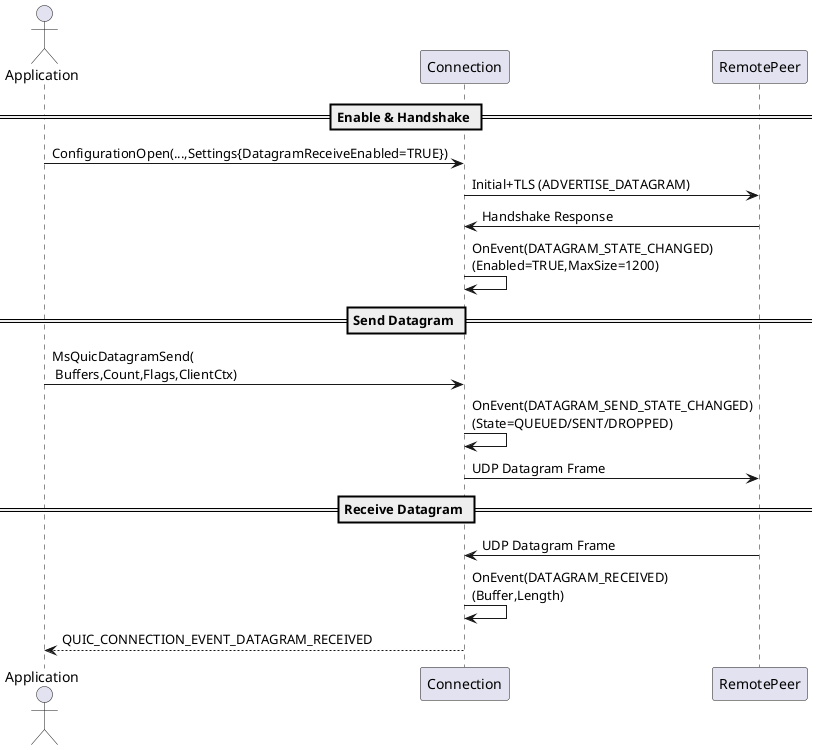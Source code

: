 @startuml
actor Application
participant Connection as C
participant RemotePeer as S

== Enable & Handshake ==
Application -> C : ConfigurationOpen(...,Settings{DatagramReceiveEnabled=TRUE})
C -> S : Initial+TLS (ADVERTISE_DATAGRAM)
S -> C : Handshake Response
C -> C : OnEvent(DATAGRAM_STATE_CHANGED)\n(Enabled=TRUE,MaxSize=1200)

== Send Datagram ==
Application -> C : MsQuicDatagramSend(\n Buffers,Count,Flags,ClientCtx)
C -> C : OnEvent(DATAGRAM_SEND_STATE_CHANGED)\n(State=QUEUED/SENT/DROPPED)
C -> S : UDP Datagram Frame

== Receive Datagram ==
S -> C : UDP Datagram Frame
C -> C : OnEvent(DATAGRAM_RECEIVED)\n(Buffer,Length)
C --> Application : QUIC_CONNECTION_EVENT_DATAGRAM_RECEIVED
@enduml
